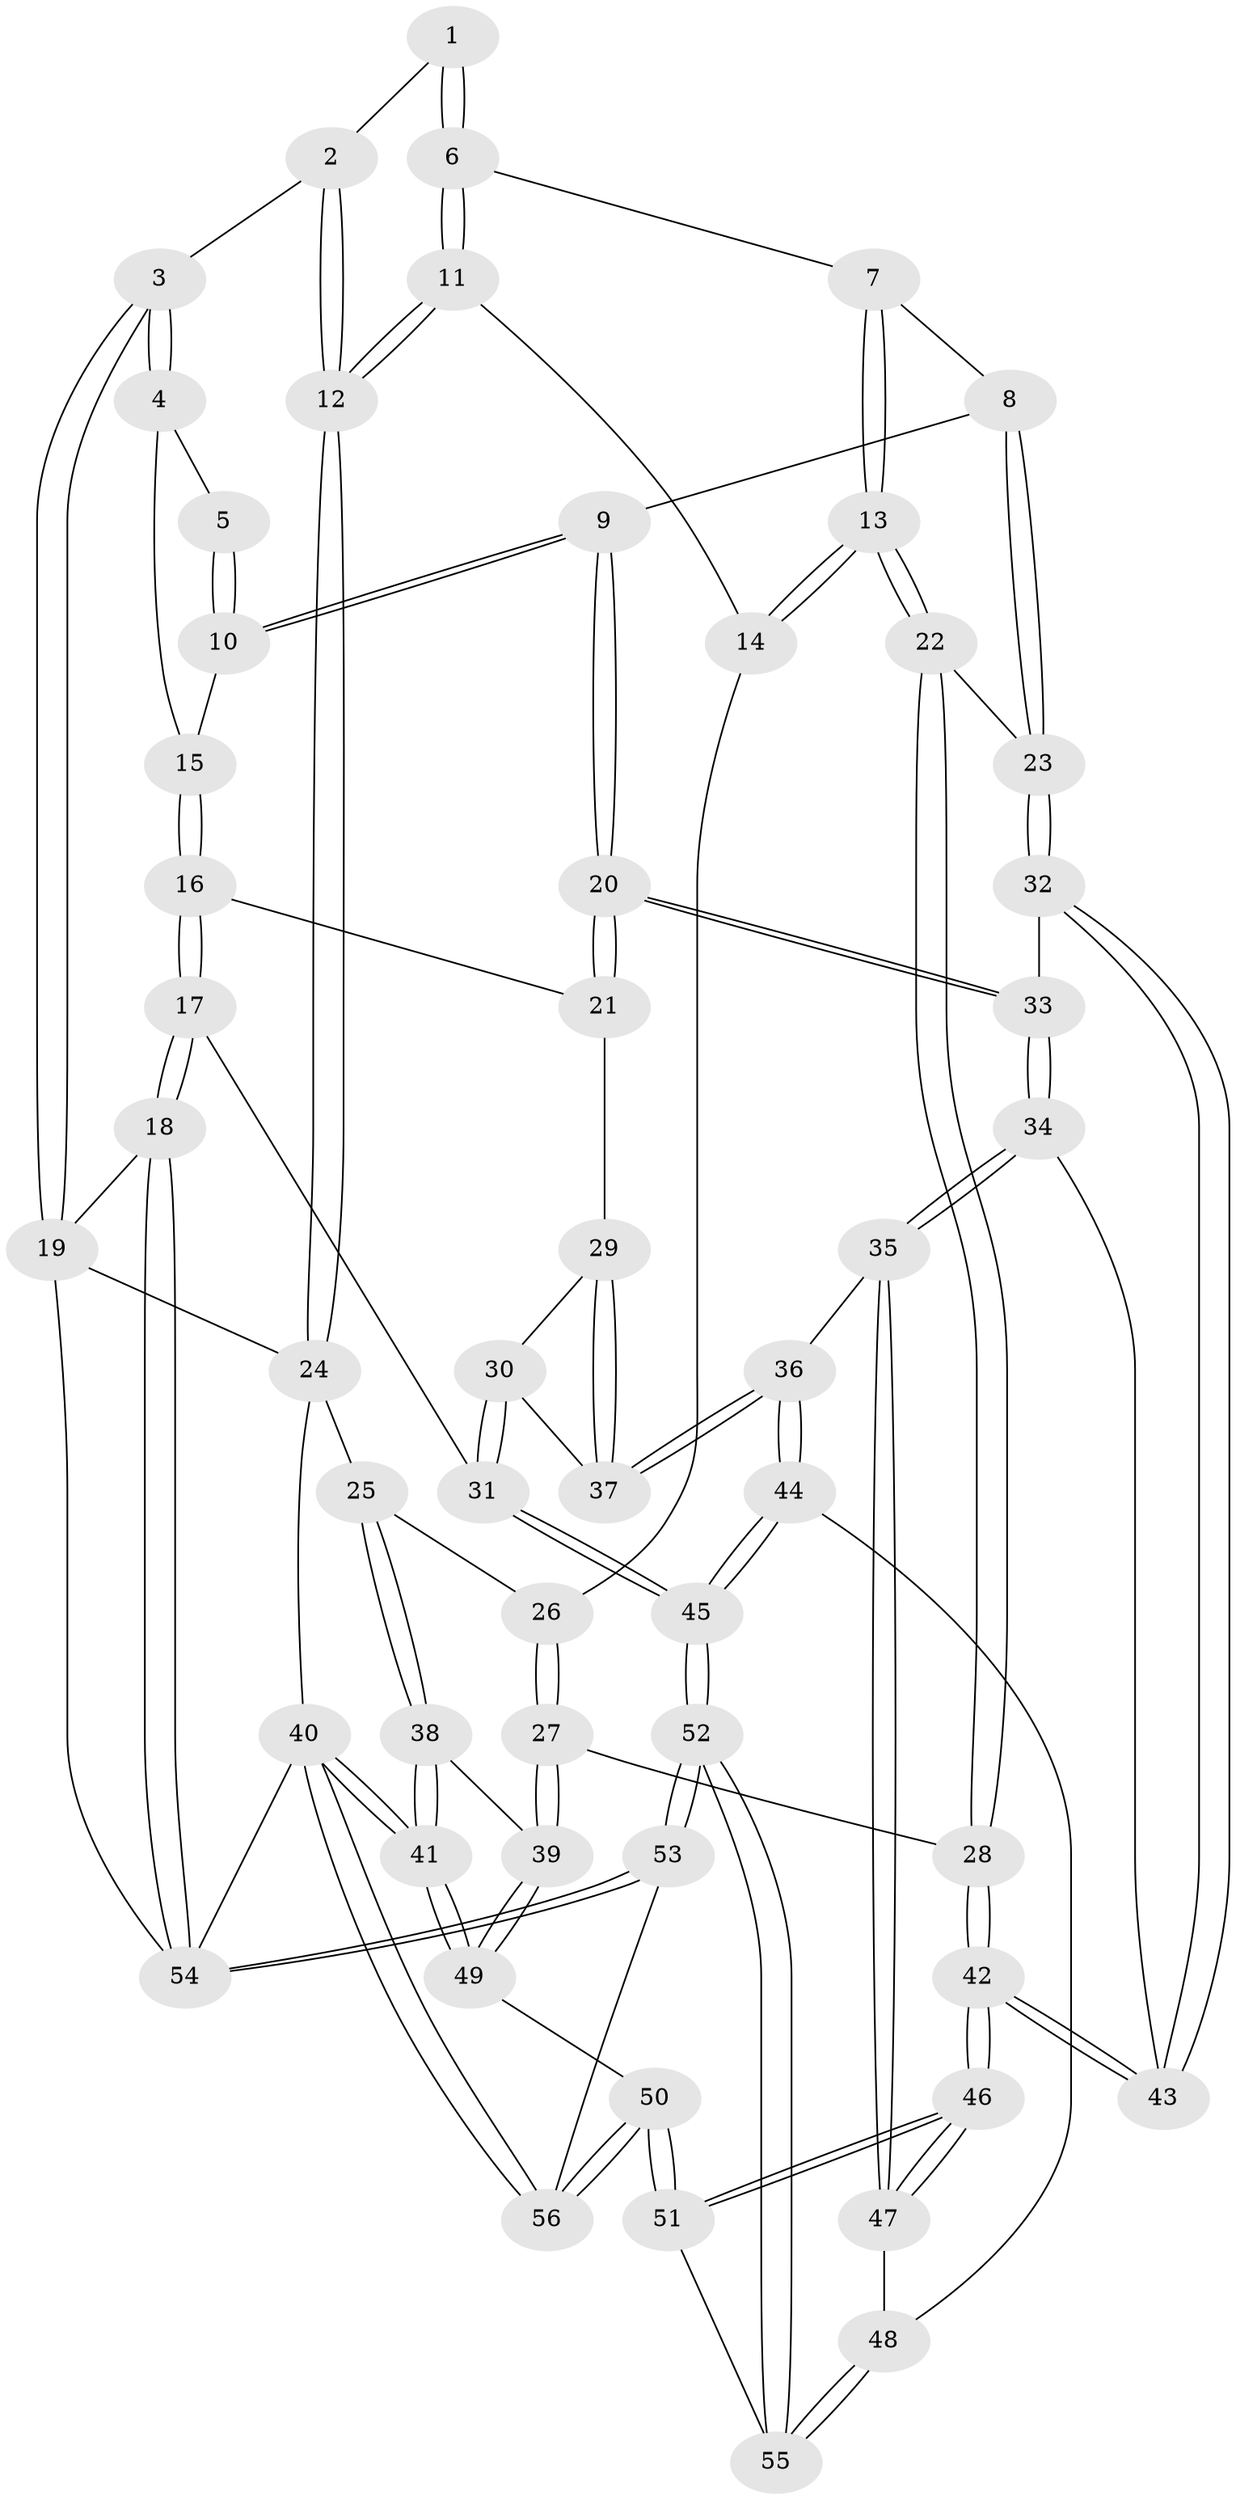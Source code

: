 // coarse degree distribution, {3: 0.20588235294117646, 5: 0.3235294117647059, 4: 0.29411764705882354, 6: 0.17647058823529413}
// Generated by graph-tools (version 1.1) at 2025/24/03/03/25 07:24:40]
// undirected, 56 vertices, 137 edges
graph export_dot {
graph [start="1"]
  node [color=gray90,style=filled];
  1 [pos="+0.36933989146276364+0"];
  2 [pos="+0.3529656045443609+0"];
  3 [pos="+0+0"];
  4 [pos="+0.17159327363786211+0.1923205667839712"];
  5 [pos="+0.3691810793919458+0"];
  6 [pos="+0.3835502741246264+0"];
  7 [pos="+0.43787132022760533+0.17189253687870382"];
  8 [pos="+0.4054210253027305+0.2576831020925093"];
  9 [pos="+0.35213379738642653+0.30966791177357955"];
  10 [pos="+0.2846351807103851+0.21845752889004696"];
  11 [pos="+0.6537965865458036+0.1564440282903442"];
  12 [pos="+1+0"];
  13 [pos="+0.6263554233426588+0.26815070313762407"];
  14 [pos="+0.6487162652678846+0.213280576123622"];
  15 [pos="+0.1851486077693147+0.2289959111865493"];
  16 [pos="+0.14805417384100808+0.2831365570221887"];
  17 [pos="+0+0.38206931105104003"];
  18 [pos="+0+0.38000043385185783"];
  19 [pos="+0+0"];
  20 [pos="+0.35208518439683745+0.3116874063228899"];
  21 [pos="+0.22021574001826963+0.3519516258251386"];
  22 [pos="+0.6242341024896882+0.28688442885133275"];
  23 [pos="+0.6180120302181488+0.28963558873688855"];
  24 [pos="+1+0"];
  25 [pos="+1+0"];
  26 [pos="+0.9071606977422906+0.24442966760557058"];
  27 [pos="+0.7900791520456597+0.4713318618454989"];
  28 [pos="+0.745000844052798+0.45591474110354124"];
  29 [pos="+0.21797854267166922+0.367290507001525"];
  30 [pos="+0.1337213724392126+0.41797323860789687"];
  31 [pos="+0+0.41348929537088086"];
  32 [pos="+0.48518221038311726+0.3831901895186548"];
  33 [pos="+0.3672053071027317+0.3429969287514669"];
  34 [pos="+0.3242198456876135+0.473184508159178"];
  35 [pos="+0.28493419760035554+0.5218844760014962"];
  36 [pos="+0.2781413004116824+0.5251466300705593"];
  37 [pos="+0.24820291197424543+0.4784231370837154"];
  38 [pos="+1+0.4482975902983679"];
  39 [pos="+0.8182719423864679+0.503202366932929"];
  40 [pos="+1+1"];
  41 [pos="+1+0.9789507685811264"];
  42 [pos="+0.5390985701164648+0.5656799027480988"];
  43 [pos="+0.4899589909326877+0.4739335837681159"];
  44 [pos="+0.20714014425622568+0.6267759566745003"];
  45 [pos="+0.19823815176070855+0.6331010248298564"];
  46 [pos="+0.5217553104266384+0.6026253318609599"];
  47 [pos="+0.49956624100667835+0.5979334451510975"];
  48 [pos="+0.301282047675131+0.6533293735072366"];
  49 [pos="+0.8227166537963988+0.5567972964133113"];
  50 [pos="+0.7106022329796396+0.9130573574456731"];
  51 [pos="+0.5322176117083611+0.7301680064336964"];
  52 [pos="+0.12697382855405615+0.9403286785603582"];
  53 [pos="+0.058142999872846615+1"];
  54 [pos="+0+1"];
  55 [pos="+0.4743431044078265+0.739918824488448"];
  56 [pos="+0.7476703127132283+1"];
  1 -- 2;
  1 -- 6;
  1 -- 6;
  2 -- 3;
  2 -- 12;
  2 -- 12;
  3 -- 4;
  3 -- 4;
  3 -- 19;
  3 -- 19;
  4 -- 5;
  4 -- 15;
  5 -- 10;
  5 -- 10;
  6 -- 7;
  6 -- 11;
  6 -- 11;
  7 -- 8;
  7 -- 13;
  7 -- 13;
  8 -- 9;
  8 -- 23;
  8 -- 23;
  9 -- 10;
  9 -- 10;
  9 -- 20;
  9 -- 20;
  10 -- 15;
  11 -- 12;
  11 -- 12;
  11 -- 14;
  12 -- 24;
  12 -- 24;
  13 -- 14;
  13 -- 14;
  13 -- 22;
  13 -- 22;
  14 -- 26;
  15 -- 16;
  15 -- 16;
  16 -- 17;
  16 -- 17;
  16 -- 21;
  17 -- 18;
  17 -- 18;
  17 -- 31;
  18 -- 19;
  18 -- 54;
  18 -- 54;
  19 -- 24;
  19 -- 54;
  20 -- 21;
  20 -- 21;
  20 -- 33;
  20 -- 33;
  21 -- 29;
  22 -- 23;
  22 -- 28;
  22 -- 28;
  23 -- 32;
  23 -- 32;
  24 -- 25;
  24 -- 40;
  25 -- 26;
  25 -- 38;
  25 -- 38;
  26 -- 27;
  26 -- 27;
  27 -- 28;
  27 -- 39;
  27 -- 39;
  28 -- 42;
  28 -- 42;
  29 -- 30;
  29 -- 37;
  29 -- 37;
  30 -- 31;
  30 -- 31;
  30 -- 37;
  31 -- 45;
  31 -- 45;
  32 -- 33;
  32 -- 43;
  32 -- 43;
  33 -- 34;
  33 -- 34;
  34 -- 35;
  34 -- 35;
  34 -- 43;
  35 -- 36;
  35 -- 47;
  35 -- 47;
  36 -- 37;
  36 -- 37;
  36 -- 44;
  36 -- 44;
  38 -- 39;
  38 -- 41;
  38 -- 41;
  39 -- 49;
  39 -- 49;
  40 -- 41;
  40 -- 41;
  40 -- 56;
  40 -- 56;
  40 -- 54;
  41 -- 49;
  41 -- 49;
  42 -- 43;
  42 -- 43;
  42 -- 46;
  42 -- 46;
  44 -- 45;
  44 -- 45;
  44 -- 48;
  45 -- 52;
  45 -- 52;
  46 -- 47;
  46 -- 47;
  46 -- 51;
  46 -- 51;
  47 -- 48;
  48 -- 55;
  48 -- 55;
  49 -- 50;
  50 -- 51;
  50 -- 51;
  50 -- 56;
  50 -- 56;
  51 -- 55;
  52 -- 53;
  52 -- 53;
  52 -- 55;
  52 -- 55;
  53 -- 54;
  53 -- 54;
  53 -- 56;
}
